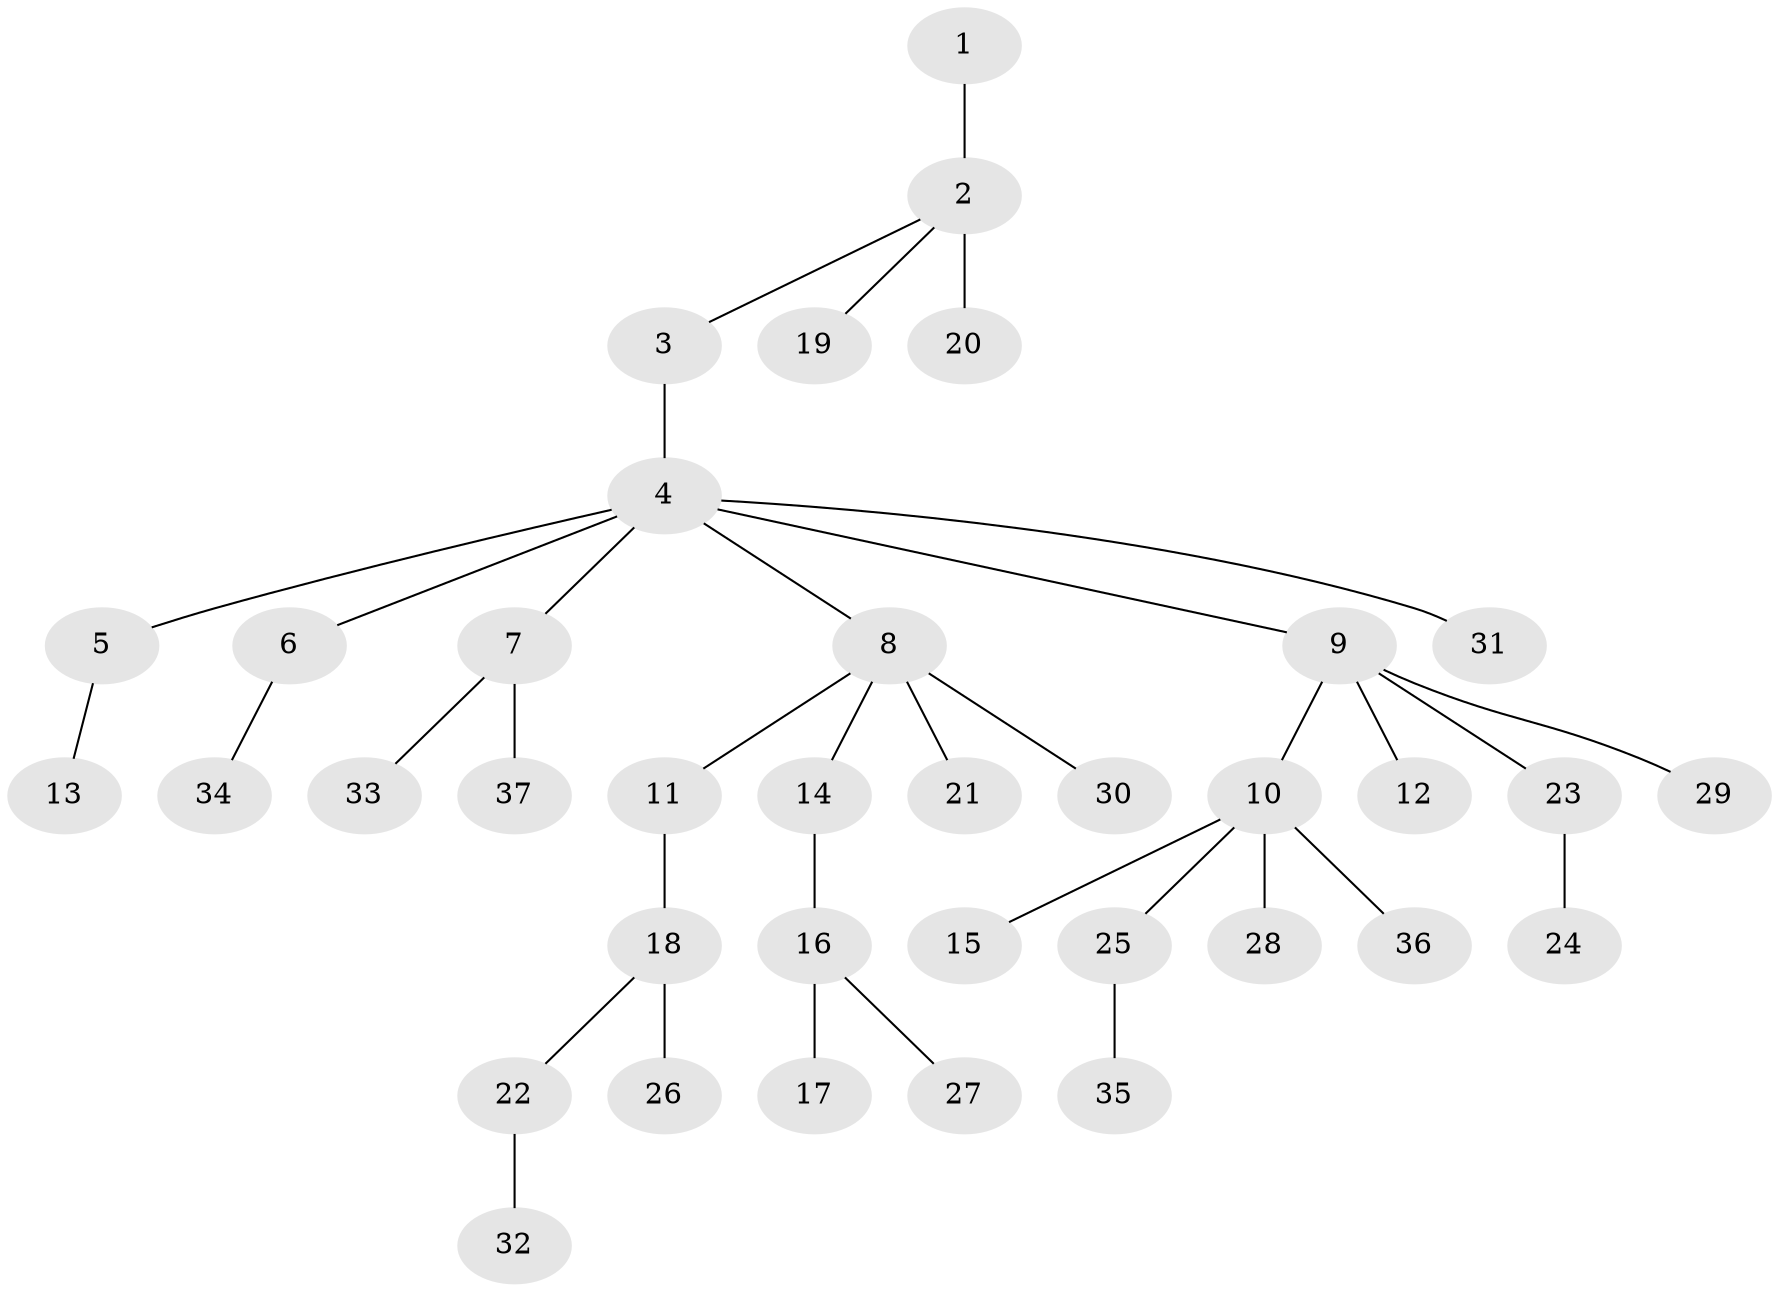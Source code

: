// original degree distribution, {2: 0.2777777777777778, 4: 0.041666666666666664, 3: 0.09722222222222222, 7: 0.027777777777777776, 1: 0.5138888888888888, 6: 0.041666666666666664}
// Generated by graph-tools (version 1.1) at 2025/37/03/09/25 02:37:01]
// undirected, 37 vertices, 36 edges
graph export_dot {
graph [start="1"]
  node [color=gray90,style=filled];
  1;
  2;
  3;
  4;
  5;
  6;
  7;
  8;
  9;
  10;
  11;
  12;
  13;
  14;
  15;
  16;
  17;
  18;
  19;
  20;
  21;
  22;
  23;
  24;
  25;
  26;
  27;
  28;
  29;
  30;
  31;
  32;
  33;
  34;
  35;
  36;
  37;
  1 -- 2 [weight=1.0];
  2 -- 3 [weight=1.0];
  2 -- 19 [weight=1.0];
  2 -- 20 [weight=3.0];
  3 -- 4 [weight=1.0];
  4 -- 5 [weight=1.0];
  4 -- 6 [weight=1.0];
  4 -- 7 [weight=1.0];
  4 -- 8 [weight=1.0];
  4 -- 9 [weight=1.0];
  4 -- 31 [weight=1.0];
  5 -- 13 [weight=1.0];
  6 -- 34 [weight=1.0];
  7 -- 33 [weight=1.0];
  7 -- 37 [weight=1.0];
  8 -- 11 [weight=1.0];
  8 -- 14 [weight=1.0];
  8 -- 21 [weight=1.0];
  8 -- 30 [weight=2.0];
  9 -- 10 [weight=1.0];
  9 -- 12 [weight=1.0];
  9 -- 23 [weight=1.0];
  9 -- 29 [weight=1.0];
  10 -- 15 [weight=1.0];
  10 -- 25 [weight=1.0];
  10 -- 28 [weight=1.0];
  10 -- 36 [weight=1.0];
  11 -- 18 [weight=1.0];
  14 -- 16 [weight=4.0];
  16 -- 17 [weight=1.0];
  16 -- 27 [weight=1.0];
  18 -- 22 [weight=1.0];
  18 -- 26 [weight=1.0];
  22 -- 32 [weight=1.0];
  23 -- 24 [weight=2.0];
  25 -- 35 [weight=1.0];
}
